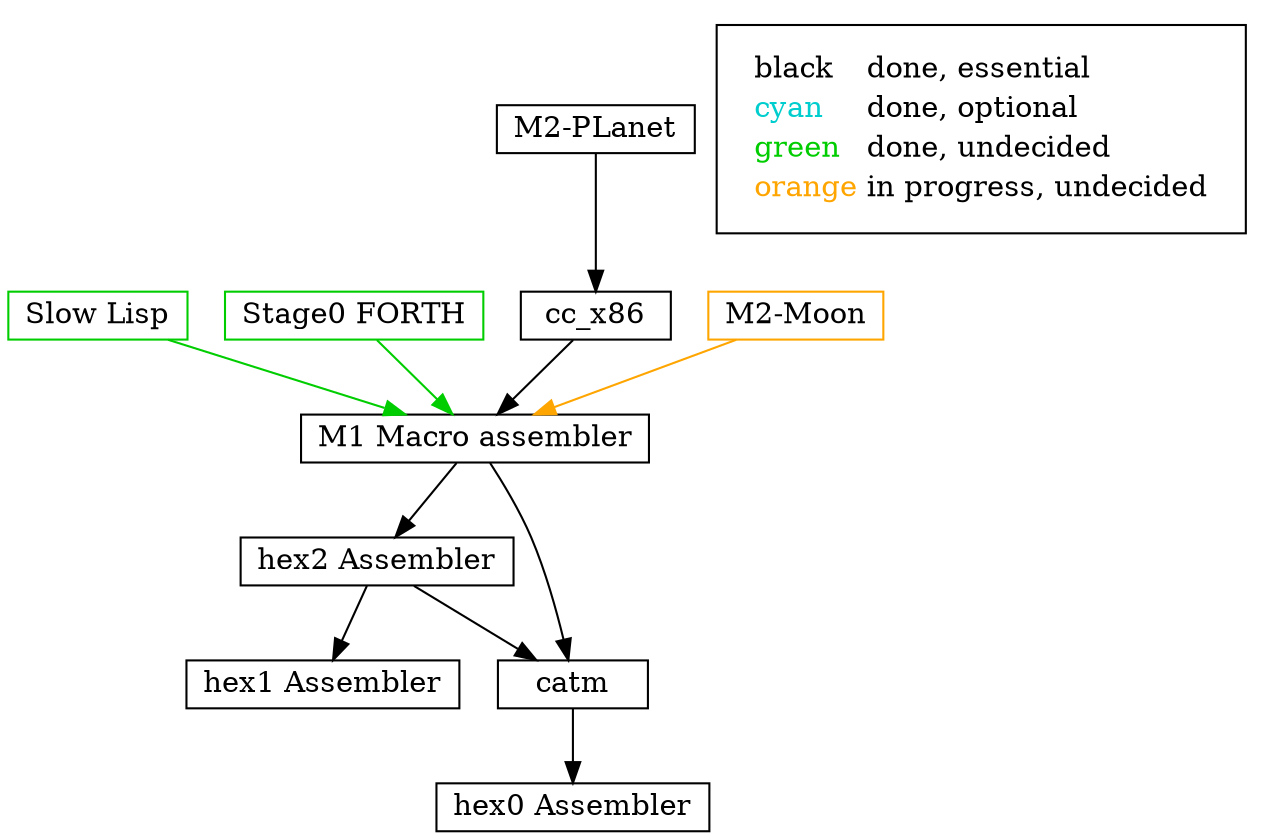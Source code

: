 digraph  {
  node[shape=box,width=1,height=0.25];
  edge [height=0.25];

  # "hex0 Monitor" [label = "hex0 Monitor", color = black, shape = box];
  # "hex0 Assembler" [label = "hex0 Assembler", color = black, shape = box];
  # "SET" [label = "SET editor", color = cyan3, shape = box];
  "hex1 Assembler" [label = "hex1 Assembler", color = black, shape = box];
  "hex2 Assembler" [label = "hex2 Assembler", color = black, shape = box];
  "M1 Macro assembler" [label = "M1 Macro assembler", color = black, shape = box];
  "catm" [label = "catm", color = black, shape = box];
  "Slow_Lisp" [label = "Slow Lisp", color = green3, shape = box];
  "Stage0-FORTH" [label = "Stage0 FORTH", color = green3, shape = box];
  "cc_x86" [label = "cc_x86", color = black, shape = box];
  "M2-Planet" [label = "M2-PLanet", color = black, shape = box];
  "M2-Moon" [label = "M2-Moon", color = orange, shape = box];
  # "mescc-tools-seed" [label = "mescc-tools-seed", color = black, shape = box];
  # "?" [label = "?", color = red1, shape = box];
  # "bootstrap-binaries" [label = "bootstrap-binaries", color=red1, shape = box];
  # "mescc-tools" [label = "mescc-tools", color = black, shape = box];
  # "Mes' Libc M2" [label = "Mes' Libc M2", color = red1, shape = box];
  # "Mes' M2" [label = "Mes' M2", color = red1, shape = box];
  # "Mes Libc" [label = "Mes Libc", color = cyan3, shape = box];
  # "Mes" [label = "Mes", color = cyan3, shape = box];
  # "mescc" [label = "mescc", color = black, shape = box];
  # "Mes Libc +tcc" [label = "Mes Libc +tcc", color = black, shape = box];
  # "tcc" [label = "tcc", color = black, shape = box];
  # "Mes Libc +GNU" [label = "Mes Libc +GNU", color = black, shape = box];
  # "gcc-core 2.95.3" [label = "gcc-core 2.95.3", color = black, shape = box];
  # "glibc 2.2.5" [label = "glibc 2.2.5", color = black, shape = box];
  # "gcc 2.95.3" [label = "gcc 2.95.3", color = black, shape = box];
  # "glibc 2.16" [label = "glibc 2.16", color = black, shape = box];
  # "gcc 4.7.4" [label = "gcc 4.7.4", color = black, shape = box];

  # "SET" -> "hex0 Monitor" [color = cyan3];
  # "hex0 Assembler" -> "hex0 Monitor" [color = black];
  # "hex1 Assembler" -> "hex0 Assembler" [color = black];
  "hex2 Assembler" -> "hex1 Assembler" [color = black];
  "hex2 Assembler" -> "catm" [color = black];
  "M1 Macro assembler" -> "hex2 Assembler" [color = black];
  "M1 Macro assembler" -> "catm" [color = black];
  "catm" -> "hex0 Assembler" [color = black];
  "Slow_Lisp" -> "M1 Macro assembler" [color = green3];
  "Stage0-FORTH" -> "M1 Macro assembler" [color = green3];
  "cc_x86" -> "M1 Macro assembler" [color = black];
  "M2-Planet" -> "cc_x86" [color = black];
  "M2-Moon" -> "M1 Macro assembler" [color = orange];

  # "mescc-tools-seed" -> "cc_x86" [color = black];
  # "mescc-tools" -> "mescc-tools-seed" [color = black];
  # "mescc-tools" -> "M2-Planet" [color = black];

  # "Mes' Libc M2" -> "M2-Planet" [color = red1];

  # "Mes' M2" -> "mescc-tools" [color = red1];
  # "Mes' M2" -> "Mes' Libc M2" [color = red1];
  # "Mes' M2" -> "M2-Planet" [color = black];

  # "Mes" -> "mescc-tools" [color = cyan3];
  # "Mes" -> "Mes Libc" [color = cyan3];

  # "mescc" -> "Mes' M2" [color = red1];
  # "mescc" -> "Mes" [color = cyan3];

  # "Mes Libc +tcc" -> "Mes' M2" [color = red1];

  # "tcc" -> "Mes Libc +tcc" [color = black];
  # "tcc" -> "bootstrap-binaries" [color = black];
  # "tcc" -> "mescc" [color = black];

  # "gcc-core 2.95.3" -> "Mes Libc +GNU " [color = black];
  # "gcc-core 2.95.3" -> "bootstrap-binaries" [color = black];
  # "gcc-core 2.95.3" -> "tcc" [color = black];

  # "make" -> "Mes Libc +GNU" [color = black];
  # "make" -> "tcc" [color = black];
  # "make" -> "bootstrap-binaries" [color = black];

  # "glibc 2.2.5" -> "gcc-core 2.95.3" [color = black];
  # "glibc 2.2.5" -> "binutils" [color = black];
  # "glibc 2.2.5" -> "Mes Libc +GNU" [color = black];
  # "glibc 2.2.5" -> "make" [color = black];
  # "glibc 2.2.5" -> "bootstrap-binaries" [color = black];

  # "gcc 2.95.3" -> "gcc-core 2.95.3" [color = black];
  # "gcc 2.95.3" -> "binutils" [color = black];
  # "gcc 2.95.3" -> "glibc 2.2.5" [color = black];
  # "gcc 2.95.3" -> "make" [color = black];
  # "gcc 2.95.3" -> "bootstrap-binaries" [color = black];

  # "glibc 2.16" -> "glibc 2.2.5" [color = black];
  # "glibc 2.16" -> "binutils" [color = black];
  # "glibc 2.16" -> "gcc 2.95.3" [color = black];
  # "glibc 2.16" -> "make" [color = black];
  # "glibc 2.16" -> "bootstrap-binaries" [color = black];

  # "gcc 4.7.4" -> "glibc 2.16" [color = black];
  # "gcc 4.7.4" -> "binutils" [color = black];
  # "gcc 4.7.4" -> "gcc 2.95.3" [color = black];
  # "gcc 4.7.4" -> "make" [color = black];
  # "gcc 4.7.4" -> "bootstrap-binaries" [color = black];

  node [shape=plaintext]
  subgraph cluster_01 {
    key [label=<<table border="0" cellpadding="2" cellspacing="0" cellborder="0">
      <tr><td align="left"><font color="black">black</font></td><td align="left">done, essential</td></tr>
      <tr><td align="left"><font color="cyan3">cyan</font></td><td align="left">done, optional</td></tr>
      <tr><td align="left"><font color="green3">green</font></td><td align="left">done, undecided</td></tr>
<!--      <tr><td align="left"><font color="red1">red</font></td><td align="left">in progress, essential</td></tr>
!-->
      <tr><td align="left"><font color="orange">orange</font></td><td align="left">in progress, undecided</td></tr>
      </table>>]
  }
}
